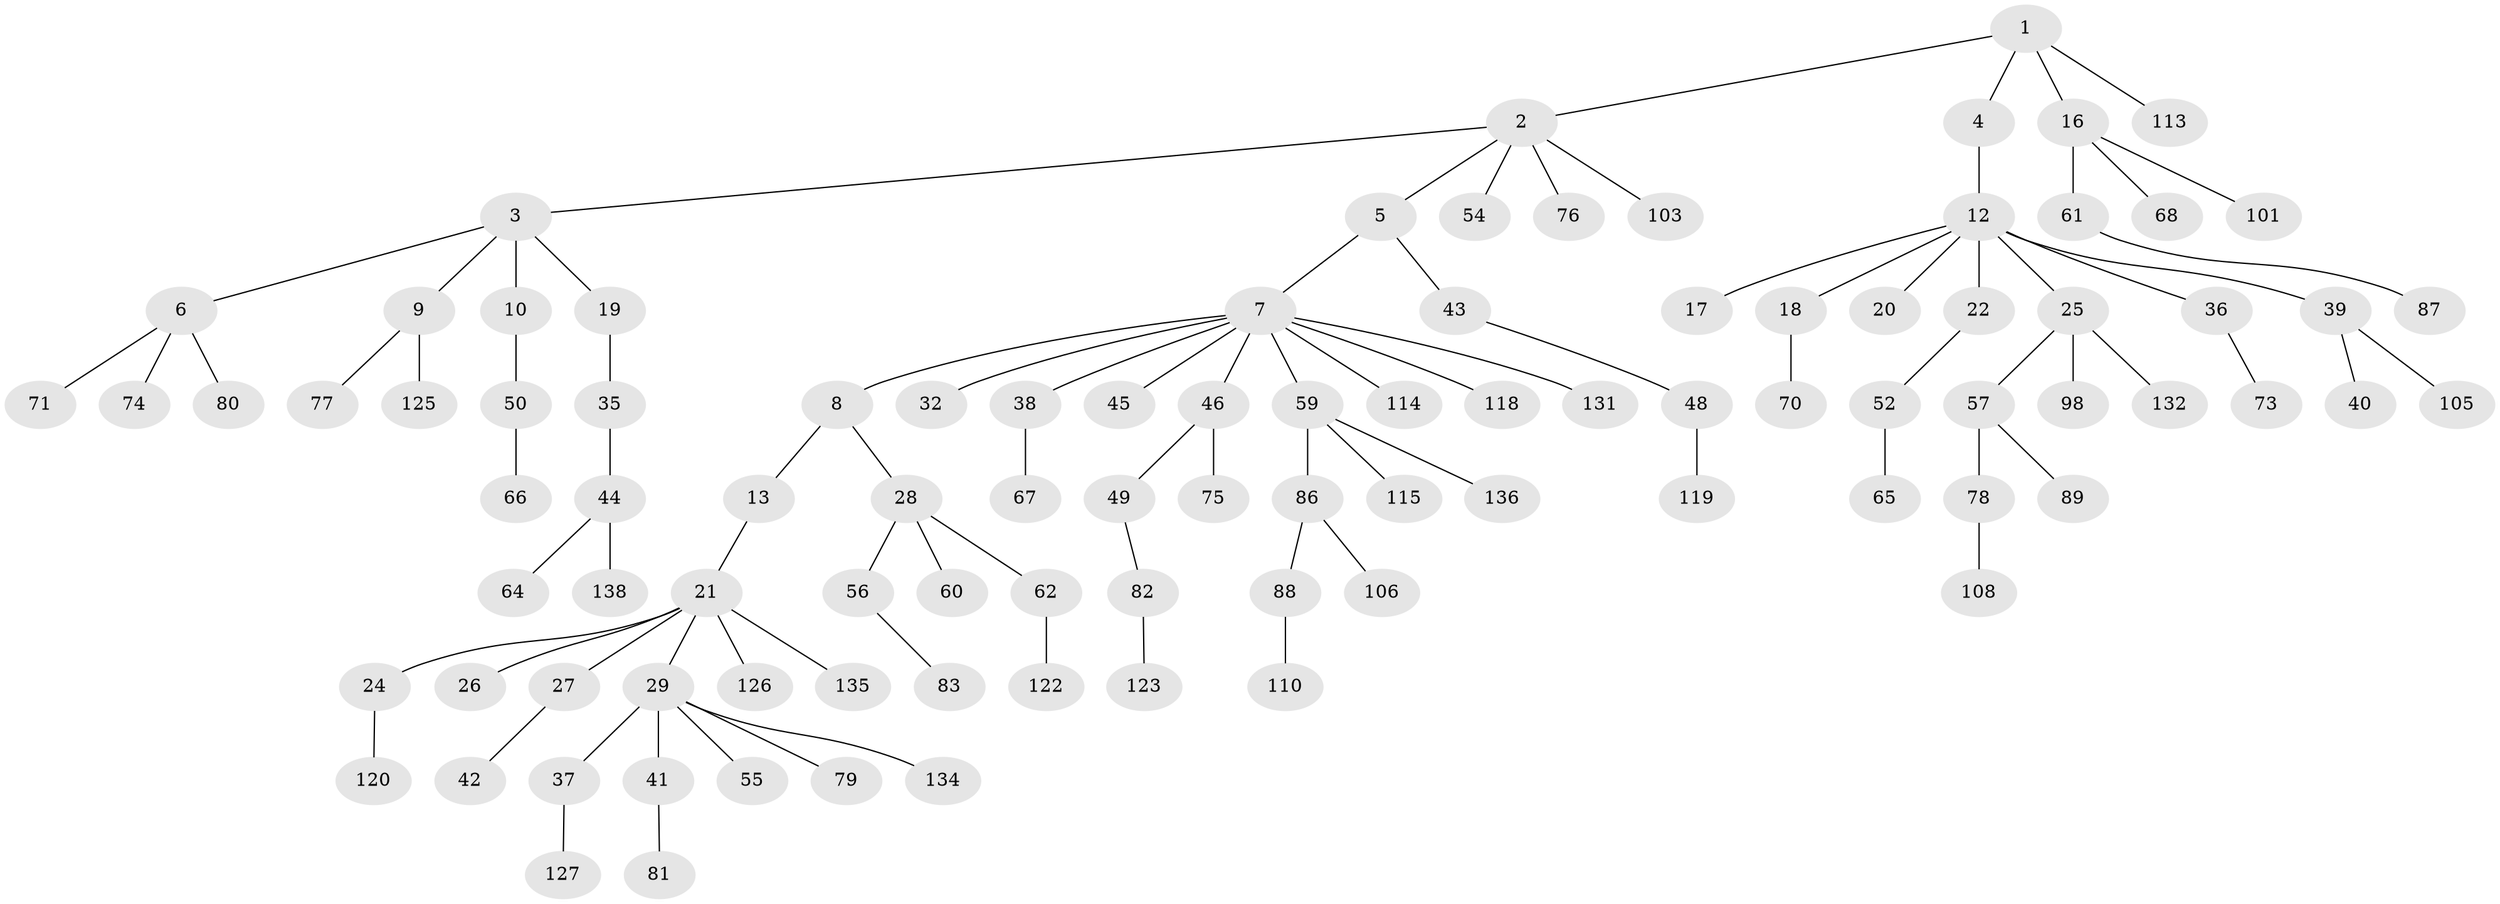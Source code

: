 // Generated by graph-tools (version 1.1) at 2025/24/03/03/25 07:24:07]
// undirected, 96 vertices, 95 edges
graph export_dot {
graph [start="1"]
  node [color=gray90,style=filled];
  1;
  2 [super="+30"];
  3 [super="+11"];
  4 [super="+94"];
  5;
  6 [super="+15"];
  7 [super="+23"];
  8;
  9 [super="+31"];
  10 [super="+34"];
  12 [super="+14"];
  13;
  16 [super="+53"];
  17;
  18 [super="+47"];
  19;
  20;
  21 [super="+69"];
  22 [super="+111"];
  24 [super="+95"];
  25 [super="+91"];
  26 [super="+117"];
  27 [super="+33"];
  28 [super="+51"];
  29 [super="+58"];
  32;
  35;
  36 [super="+109"];
  37 [super="+104"];
  38;
  39 [super="+96"];
  40;
  41;
  42;
  43 [super="+84"];
  44 [super="+63"];
  45 [super="+116"];
  46;
  48 [super="+93"];
  49 [super="+97"];
  50 [super="+72"];
  52;
  54;
  55 [super="+128"];
  56;
  57;
  59 [super="+112"];
  60;
  61;
  62 [super="+121"];
  64 [super="+99"];
  65;
  66;
  67;
  68;
  70;
  71;
  73 [super="+133"];
  74 [super="+100"];
  75;
  76 [super="+85"];
  77;
  78;
  79;
  80;
  81;
  82 [super="+107"];
  83 [super="+90"];
  86;
  87;
  88 [super="+92"];
  89;
  98;
  101 [super="+102"];
  103;
  105;
  106;
  108;
  110;
  113;
  114;
  115;
  118;
  119;
  120;
  122;
  123 [super="+124"];
  125 [super="+129"];
  126;
  127 [super="+130"];
  131;
  132;
  134 [super="+137"];
  135;
  136;
  138;
  1 -- 2;
  1 -- 4;
  1 -- 16;
  1 -- 113;
  2 -- 3;
  2 -- 5;
  2 -- 54;
  2 -- 76;
  2 -- 103;
  3 -- 6;
  3 -- 9;
  3 -- 10;
  3 -- 19;
  4 -- 12;
  5 -- 7;
  5 -- 43;
  6 -- 80;
  6 -- 74;
  6 -- 71;
  7 -- 8;
  7 -- 32;
  7 -- 38;
  7 -- 45;
  7 -- 46;
  7 -- 59;
  7 -- 114;
  7 -- 131;
  7 -- 118;
  8 -- 13;
  8 -- 28;
  9 -- 125;
  9 -- 77;
  10 -- 50;
  12 -- 17;
  12 -- 18;
  12 -- 20;
  12 -- 22;
  12 -- 39;
  12 -- 25;
  12 -- 36;
  13 -- 21;
  16 -- 61;
  16 -- 68;
  16 -- 101;
  18 -- 70;
  19 -- 35;
  21 -- 24;
  21 -- 26;
  21 -- 27;
  21 -- 29;
  21 -- 126;
  21 -- 135;
  22 -- 52;
  24 -- 120;
  25 -- 57;
  25 -- 98;
  25 -- 132;
  27 -- 42;
  28 -- 60;
  28 -- 56;
  28 -- 62;
  29 -- 37;
  29 -- 41;
  29 -- 55;
  29 -- 134;
  29 -- 79;
  35 -- 44;
  36 -- 73;
  37 -- 127;
  38 -- 67;
  39 -- 40;
  39 -- 105;
  41 -- 81;
  43 -- 48;
  44 -- 64;
  44 -- 138;
  46 -- 49;
  46 -- 75;
  48 -- 119;
  49 -- 82;
  50 -- 66;
  52 -- 65;
  56 -- 83;
  57 -- 78;
  57 -- 89;
  59 -- 86;
  59 -- 136;
  59 -- 115;
  61 -- 87;
  62 -- 122;
  78 -- 108;
  82 -- 123;
  86 -- 88;
  86 -- 106;
  88 -- 110;
}
